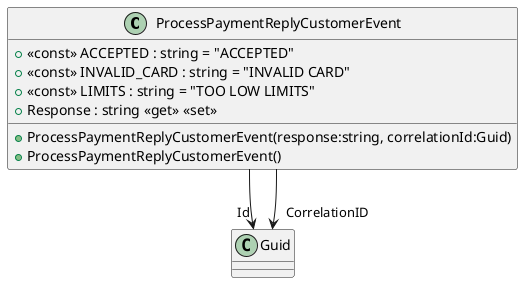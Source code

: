 @startuml
class ProcessPaymentReplyCustomerEvent {
    + <<const>> ACCEPTED : string = "ACCEPTED"
    + <<const>> INVALID_CARD : string = "INVALID CARD"
    + <<const>> LIMITS : string = "TOO LOW LIMITS"
    + Response : string <<get>> <<set>>
    + ProcessPaymentReplyCustomerEvent(response:string, correlationId:Guid)
    + ProcessPaymentReplyCustomerEvent()
}
ProcessPaymentReplyCustomerEvent --> "Id" Guid
ProcessPaymentReplyCustomerEvent --> "CorrelationID" Guid
@enduml
